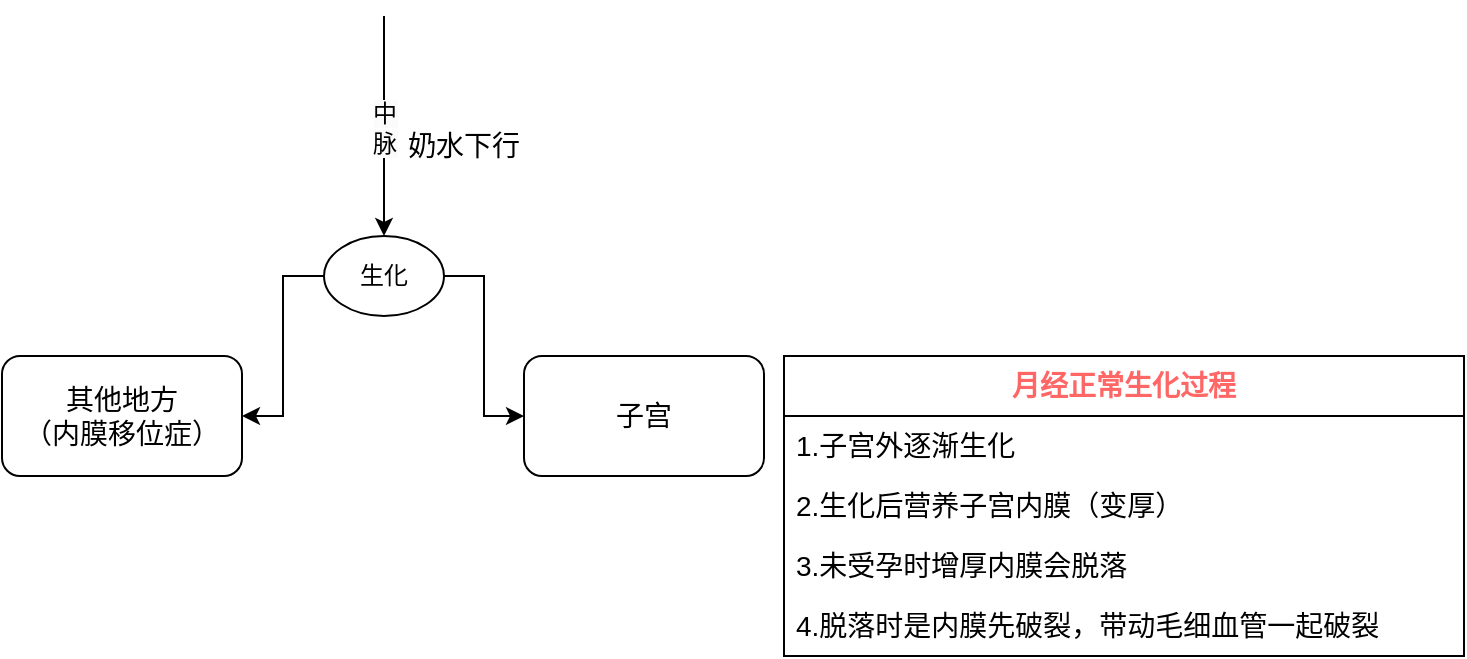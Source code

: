 <mxfile version="24.4.2" type="github">
  <diagram name="第 1 页" id="XOkhSElwAhBnBuuQtwFE">
    <mxGraphModel dx="1050" dy="557" grid="1" gridSize="10" guides="1" tooltips="1" connect="1" arrows="1" fold="1" page="1" pageScale="1" pageWidth="827" pageHeight="1169" math="0" shadow="0">
      <root>
        <mxCell id="0" />
        <mxCell id="1" parent="0" />
        <mxCell id="DFcEdwqLd6U69tcdyzyR-16" value="其他地方&lt;div&gt;（内膜移位症）&lt;/div&gt;" style="rounded=1;whiteSpace=wrap;html=1;fontSize=14;" vertex="1" parent="1">
          <mxGeometry x="129" y="300" width="120" height="60" as="geometry" />
        </mxCell>
        <mxCell id="DFcEdwqLd6U69tcdyzyR-1" value="子宫" style="rounded=1;whiteSpace=wrap;html=1;fontSize=14;" vertex="1" parent="1">
          <mxGeometry x="390" y="300" width="120" height="60" as="geometry" />
        </mxCell>
        <mxCell id="DFcEdwqLd6U69tcdyzyR-2" value="" style="endArrow=classic;html=1;rounded=0;entryX=0.5;entryY=0;entryDx=0;entryDy=0;" edge="1" parent="1">
          <mxGeometry width="50" height="50" relative="1" as="geometry">
            <mxPoint x="320" y="130" as="sourcePoint" />
            <mxPoint x="320" y="240" as="targetPoint" />
          </mxGeometry>
        </mxCell>
        <mxCell id="DFcEdwqLd6U69tcdyzyR-6" value="&lt;span style=&quot;font-size: 12px; text-wrap: wrap; background-color: rgb(251, 251, 251);&quot;&gt;中脉&lt;/span&gt;" style="edgeLabel;html=1;align=center;verticalAlign=middle;resizable=0;points=[];" vertex="1" connectable="0" parent="DFcEdwqLd6U69tcdyzyR-2">
          <mxGeometry x="0.005" relative="1" as="geometry">
            <mxPoint as="offset" />
          </mxGeometry>
        </mxCell>
        <mxCell id="DFcEdwqLd6U69tcdyzyR-7" value="奶水下行" style="text;html=1;align=center;verticalAlign=middle;whiteSpace=wrap;rounded=0;fontSize=14;" vertex="1" parent="1">
          <mxGeometry x="330" y="180" width="60" height="30" as="geometry" />
        </mxCell>
        <mxCell id="DFcEdwqLd6U69tcdyzyR-17" style="edgeStyle=orthogonalEdgeStyle;rounded=0;orthogonalLoop=1;jettySize=auto;html=1;exitX=1;exitY=0.5;exitDx=0;exitDy=0;entryX=0;entryY=0.5;entryDx=0;entryDy=0;" edge="1" parent="1" source="DFcEdwqLd6U69tcdyzyR-8" target="DFcEdwqLd6U69tcdyzyR-1">
          <mxGeometry relative="1" as="geometry" />
        </mxCell>
        <mxCell id="DFcEdwqLd6U69tcdyzyR-18" style="edgeStyle=orthogonalEdgeStyle;rounded=0;orthogonalLoop=1;jettySize=auto;html=1;exitX=0;exitY=0.5;exitDx=0;exitDy=0;entryX=1;entryY=0.5;entryDx=0;entryDy=0;" edge="1" parent="1" source="DFcEdwqLd6U69tcdyzyR-8" target="DFcEdwqLd6U69tcdyzyR-16">
          <mxGeometry relative="1" as="geometry" />
        </mxCell>
        <mxCell id="DFcEdwqLd6U69tcdyzyR-8" value="生化" style="ellipse;whiteSpace=wrap;html=1;" vertex="1" parent="1">
          <mxGeometry x="290" y="240" width="60" height="40" as="geometry" />
        </mxCell>
        <mxCell id="DFcEdwqLd6U69tcdyzyR-9" value="月经正常生化过程" style="swimlane;fontStyle=1;childLayout=stackLayout;horizontal=1;startSize=30;horizontalStack=0;resizeParent=1;resizeParentMax=0;resizeLast=0;collapsible=1;marginBottom=0;whiteSpace=wrap;html=1;fontSize=14;fontColor=#FF6666;" vertex="1" parent="1">
          <mxGeometry x="520" y="300" width="340" height="150" as="geometry" />
        </mxCell>
        <mxCell id="DFcEdwqLd6U69tcdyzyR-10" value="1.子宫外逐渐生化" style="text;strokeColor=none;fillColor=none;align=left;verticalAlign=middle;spacingLeft=4;spacingRight=4;overflow=hidden;points=[[0,0.5],[1,0.5]];portConstraint=eastwest;rotatable=0;whiteSpace=wrap;html=1;fontSize=14;" vertex="1" parent="DFcEdwqLd6U69tcdyzyR-9">
          <mxGeometry y="30" width="340" height="30" as="geometry" />
        </mxCell>
        <mxCell id="DFcEdwqLd6U69tcdyzyR-11" value="2.生化后营养子宫内膜（变厚）" style="text;strokeColor=none;fillColor=none;align=left;verticalAlign=middle;spacingLeft=4;spacingRight=4;overflow=hidden;points=[[0,0.5],[1,0.5]];portConstraint=eastwest;rotatable=0;whiteSpace=wrap;html=1;fontSize=14;" vertex="1" parent="DFcEdwqLd6U69tcdyzyR-9">
          <mxGeometry y="60" width="340" height="30" as="geometry" />
        </mxCell>
        <mxCell id="DFcEdwqLd6U69tcdyzyR-15" value="3.未受孕时增厚内膜会脱落" style="text;strokeColor=none;fillColor=none;align=left;verticalAlign=middle;spacingLeft=4;spacingRight=4;overflow=hidden;points=[[0,0.5],[1,0.5]];portConstraint=eastwest;rotatable=0;whiteSpace=wrap;html=1;fontSize=14;" vertex="1" parent="DFcEdwqLd6U69tcdyzyR-9">
          <mxGeometry y="90" width="340" height="30" as="geometry" />
        </mxCell>
        <mxCell id="DFcEdwqLd6U69tcdyzyR-12" value="4.脱落时是内膜先破裂，带动毛细血管一起破裂" style="text;strokeColor=none;fillColor=none;align=left;verticalAlign=middle;spacingLeft=4;spacingRight=4;overflow=hidden;points=[[0,0.5],[1,0.5]];portConstraint=eastwest;rotatable=0;whiteSpace=wrap;html=1;fontSize=14;" vertex="1" parent="DFcEdwqLd6U69tcdyzyR-9">
          <mxGeometry y="120" width="340" height="30" as="geometry" />
        </mxCell>
      </root>
    </mxGraphModel>
  </diagram>
</mxfile>
